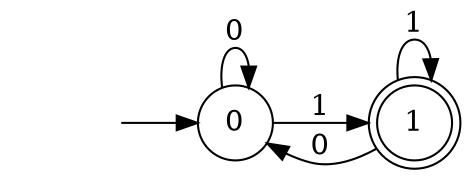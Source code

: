 digraph Automaton {
  rankdir = LR;
node [shape=circle];
  initial [shape=plaintext,label=""];
  initial -> 0
  0 -> 0 [label="0"];
  0 -> 1 [label="1"];
1 [shape=doublecircle]; 
  1 -> 0 [label="0"];
  1 -> 1 [label="1"];
}

